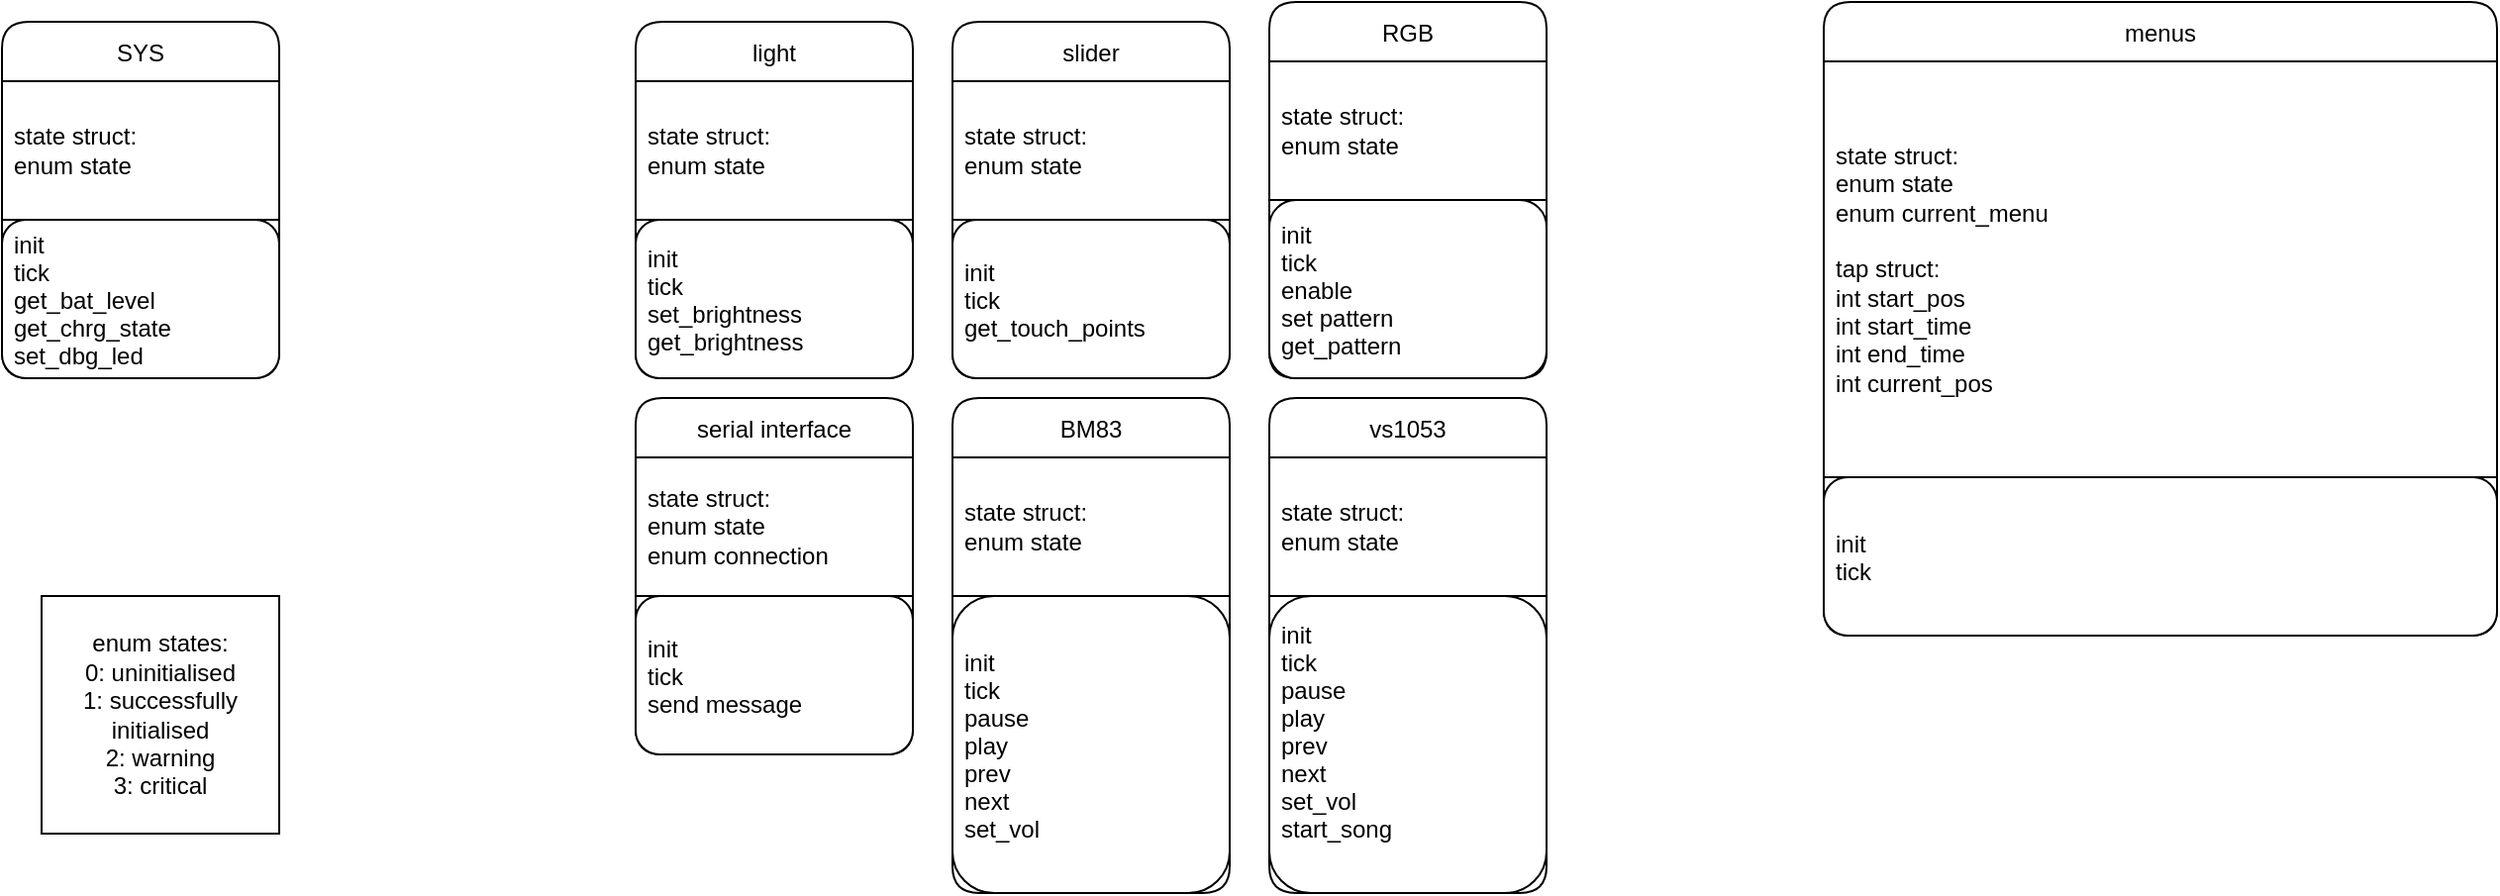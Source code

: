 <mxfile>
    <diagram id="_nHkvcjzQuOdWMBOt9MY" name="Page-1">
        <mxGraphModel dx="1210" dy="785" grid="1" gridSize="10" guides="1" tooltips="1" connect="1" arrows="1" fold="1" page="1" pageScale="1" pageWidth="827" pageHeight="1169" math="0" shadow="0">
            <root>
                <mxCell id="0"/>
                <mxCell id="1" parent="0"/>
                <mxCell id="KVz2f_Uy6OTWhEKi9QGa-11" value="BM83" style="swimlane;fontStyle=0;childLayout=stackLayout;horizontal=1;startSize=30;horizontalStack=0;resizeParent=1;resizeParentMax=0;resizeLast=0;collapsible=1;marginBottom=0;rounded=1;swimlaneFillColor=default;" parent="1" vertex="1">
                    <mxGeometry x="530" y="280" width="140" height="250" as="geometry">
                        <mxRectangle x="540" y="170" width="50" height="30" as="alternateBounds"/>
                    </mxGeometry>
                </mxCell>
                <mxCell id="KVz2f_Uy6OTWhEKi9QGa-12" value="state struct:&lt;br&gt;enum state" style="rounded=0;whiteSpace=wrap;html=1;align=left;spacingLeft=4" parent="KVz2f_Uy6OTWhEKi9QGa-11" vertex="1">
                    <mxGeometry y="30" width="140" height="70" as="geometry"/>
                </mxCell>
                <mxCell id="KVz2f_Uy6OTWhEKi9QGa-13" value="init&#10;tick&#10;pause&#10;play&#10;prev&#10;next&#10;set_vol" style="text;strokeColor=default;fillColor=default;align=left;verticalAlign=middle;spacingLeft=4;spacingRight=4;overflow=hidden;points=[[0,0.5],[1,0.5]];portConstraint=eastwest;rotatable=0;rounded=1;shadow=0;" parent="KVz2f_Uy6OTWhEKi9QGa-11" vertex="1">
                    <mxGeometry y="100" width="140" height="150" as="geometry"/>
                </mxCell>
                <mxCell id="KVz2f_Uy6OTWhEKi9QGa-14" value="enum states:&lt;br&gt;0: uninitialised&lt;br&gt;1: successfully initialised&lt;br&gt;2: warning&lt;br&gt;3: critical" style="rounded=0;whiteSpace=wrap;html=1;" parent="1" vertex="1">
                    <mxGeometry x="70" y="380" width="120" height="120" as="geometry"/>
                </mxCell>
                <mxCell id="KVz2f_Uy6OTWhEKi9QGa-15" value="SYS" style="swimlane;fontStyle=0;childLayout=stackLayout;horizontal=1;startSize=30;horizontalStack=0;resizeParent=1;resizeParentMax=0;resizeLast=0;collapsible=1;marginBottom=0;rounded=1;swimlaneFillColor=default;" parent="1" vertex="1">
                    <mxGeometry x="50" y="90" width="140" height="180" as="geometry">
                        <mxRectangle x="540" y="170" width="50" height="30" as="alternateBounds"/>
                    </mxGeometry>
                </mxCell>
                <mxCell id="KVz2f_Uy6OTWhEKi9QGa-16" value="state struct:&lt;br&gt;enum state" style="rounded=0;whiteSpace=wrap;html=1;align=left;spacingLeft=4" parent="KVz2f_Uy6OTWhEKi9QGa-15" vertex="1">
                    <mxGeometry y="30" width="140" height="70" as="geometry"/>
                </mxCell>
                <mxCell id="KVz2f_Uy6OTWhEKi9QGa-17" value="init&#10;tick&#10;get_bat_level&#10;get_chrg_state&#10;set_dbg_led" style="text;strokeColor=default;fillColor=default;align=left;verticalAlign=middle;spacingLeft=4;spacingRight=4;overflow=hidden;points=[[0,0.5],[1,0.5]];portConstraint=eastwest;rotatable=0;rounded=1;shadow=0;" parent="KVz2f_Uy6OTWhEKi9QGa-15" vertex="1">
                    <mxGeometry y="100" width="140" height="80" as="geometry"/>
                </mxCell>
                <mxCell id="KVz2f_Uy6OTWhEKi9QGa-18" value="light" style="swimlane;fontStyle=0;childLayout=stackLayout;horizontal=1;startSize=30;horizontalStack=0;resizeParent=1;resizeParentMax=0;resizeLast=0;collapsible=1;marginBottom=0;rounded=1;swimlaneFillColor=default;" parent="1" vertex="1">
                    <mxGeometry x="370" y="90" width="140" height="180" as="geometry">
                        <mxRectangle x="540" y="170" width="50" height="30" as="alternateBounds"/>
                    </mxGeometry>
                </mxCell>
                <mxCell id="KVz2f_Uy6OTWhEKi9QGa-19" value="state struct:&lt;br&gt;enum state" style="rounded=0;whiteSpace=wrap;html=1;align=left;spacingLeft=4" parent="KVz2f_Uy6OTWhEKi9QGa-18" vertex="1">
                    <mxGeometry y="30" width="140" height="70" as="geometry"/>
                </mxCell>
                <mxCell id="KVz2f_Uy6OTWhEKi9QGa-20" value="init&#10;tick&#10;set_brightness&#10;get_brightness" style="text;strokeColor=default;fillColor=default;align=left;verticalAlign=middle;spacingLeft=4;spacingRight=4;overflow=hidden;points=[[0,0.5],[1,0.5]];portConstraint=eastwest;rotatable=0;rounded=1;shadow=0;" parent="KVz2f_Uy6OTWhEKi9QGa-18" vertex="1">
                    <mxGeometry y="100" width="140" height="80" as="geometry"/>
                </mxCell>
                <mxCell id="KVz2f_Uy6OTWhEKi9QGa-24" value="vs1053" style="swimlane;fontStyle=0;childLayout=stackLayout;horizontal=1;startSize=30;horizontalStack=0;resizeParent=1;resizeParentMax=0;resizeLast=0;collapsible=1;marginBottom=0;rounded=1;swimlaneFillColor=default;" parent="1" vertex="1">
                    <mxGeometry x="690" y="280" width="140" height="250" as="geometry">
                        <mxRectangle x="540" y="170" width="50" height="30" as="alternateBounds"/>
                    </mxGeometry>
                </mxCell>
                <mxCell id="KVz2f_Uy6OTWhEKi9QGa-25" value="state struct:&lt;br&gt;enum state" style="rounded=0;whiteSpace=wrap;html=1;align=left;spacingLeft=4" parent="KVz2f_Uy6OTWhEKi9QGa-24" vertex="1">
                    <mxGeometry y="30" width="140" height="70" as="geometry"/>
                </mxCell>
                <mxCell id="KVz2f_Uy6OTWhEKi9QGa-26" value="init&#10;tick&#10;pause &#10;play&#10;prev&#10;next&#10;set_vol&#10;start_song&#10;" style="text;strokeColor=default;fillColor=default;align=left;verticalAlign=middle;spacingLeft=4;spacingRight=4;overflow=hidden;points=[[0,0.5],[1,0.5]];portConstraint=eastwest;rotatable=0;rounded=1;shadow=0;" parent="KVz2f_Uy6OTWhEKi9QGa-24" vertex="1">
                    <mxGeometry y="100" width="140" height="150" as="geometry"/>
                </mxCell>
                <mxCell id="KVz2f_Uy6OTWhEKi9QGa-27" value="RGB" style="swimlane;fontStyle=0;childLayout=stackLayout;horizontal=1;startSize=30;horizontalStack=0;resizeParent=1;resizeParentMax=0;resizeLast=0;collapsible=1;marginBottom=0;rounded=1;swimlaneFillColor=default;" parent="1" vertex="1">
                    <mxGeometry x="690" y="80" width="140" height="190" as="geometry">
                        <mxRectangle x="540" y="170" width="50" height="30" as="alternateBounds"/>
                    </mxGeometry>
                </mxCell>
                <mxCell id="KVz2f_Uy6OTWhEKi9QGa-28" value="state struct:&lt;br&gt;enum state" style="rounded=0;whiteSpace=wrap;html=1;align=left;spacingLeft=4" parent="KVz2f_Uy6OTWhEKi9QGa-27" vertex="1">
                    <mxGeometry y="30" width="140" height="70" as="geometry"/>
                </mxCell>
                <mxCell id="KVz2f_Uy6OTWhEKi9QGa-29" value="init&#10;tick&#10;enable&#10;set pattern&#10;get_pattern" style="text;strokeColor=default;fillColor=default;align=left;verticalAlign=middle;spacingLeft=4;spacingRight=4;overflow=hidden;points=[[0,0.5],[1,0.5]];portConstraint=eastwest;rotatable=0;rounded=1;shadow=0;" parent="KVz2f_Uy6OTWhEKi9QGa-27" vertex="1">
                    <mxGeometry y="100" width="140" height="90" as="geometry"/>
                </mxCell>
                <mxCell id="KVz2f_Uy6OTWhEKi9QGa-30" value="menus" style="swimlane;fontStyle=0;childLayout=stackLayout;horizontal=1;startSize=30;horizontalStack=0;resizeParent=1;resizeParentMax=0;resizeLast=0;collapsible=1;marginBottom=0;rounded=1;swimlaneFillColor=default;" parent="1" vertex="1">
                    <mxGeometry x="970" y="80" width="340" height="320" as="geometry">
                        <mxRectangle x="540" y="170" width="50" height="30" as="alternateBounds"/>
                    </mxGeometry>
                </mxCell>
                <mxCell id="KVz2f_Uy6OTWhEKi9QGa-31" value="state struct:&lt;br&gt;enum state&lt;br&gt;enum current_menu&lt;br&gt;&lt;br&gt;tap struct:&lt;br&gt;int start_pos&lt;br&gt;int start_time&lt;br&gt;int end_time&lt;br&gt;int current_pos" style="rounded=0;whiteSpace=wrap;html=1;align=left;spacingLeft=4" parent="KVz2f_Uy6OTWhEKi9QGa-30" vertex="1">
                    <mxGeometry y="30" width="340" height="210" as="geometry"/>
                </mxCell>
                <mxCell id="KVz2f_Uy6OTWhEKi9QGa-32" value="init&#10;tick" style="text;strokeColor=default;fillColor=default;align=left;verticalAlign=middle;spacingLeft=4;spacingRight=4;overflow=hidden;points=[[0,0.5],[1,0.5]];portConstraint=eastwest;rotatable=0;rounded=1;shadow=0;" parent="KVz2f_Uy6OTWhEKi9QGa-30" vertex="1">
                    <mxGeometry y="240" width="340" height="80" as="geometry"/>
                </mxCell>
                <mxCell id="KVz2f_Uy6OTWhEKi9QGa-33" value="slider" style="swimlane;fontStyle=0;childLayout=stackLayout;horizontal=1;startSize=30;horizontalStack=0;resizeParent=1;resizeParentMax=0;resizeLast=0;collapsible=1;marginBottom=0;rounded=1;swimlaneFillColor=default;" parent="1" vertex="1">
                    <mxGeometry x="530" y="90" width="140" height="180" as="geometry">
                        <mxRectangle x="540" y="170" width="50" height="30" as="alternateBounds"/>
                    </mxGeometry>
                </mxCell>
                <mxCell id="KVz2f_Uy6OTWhEKi9QGa-34" value="state struct:&lt;br&gt;enum state" style="rounded=0;whiteSpace=wrap;html=1;align=left;spacingLeft=4" parent="KVz2f_Uy6OTWhEKi9QGa-33" vertex="1">
                    <mxGeometry y="30" width="140" height="70" as="geometry"/>
                </mxCell>
                <mxCell id="KVz2f_Uy6OTWhEKi9QGa-35" value="init&#10;tick&#10;get_touch_points" style="text;strokeColor=default;fillColor=default;align=left;verticalAlign=middle;spacingLeft=4;spacingRight=4;overflow=hidden;points=[[0,0.5],[1,0.5]];portConstraint=eastwest;rotatable=0;rounded=1;shadow=0;" parent="KVz2f_Uy6OTWhEKi9QGa-33" vertex="1">
                    <mxGeometry y="100" width="140" height="80" as="geometry"/>
                </mxCell>
                <mxCell id="KVz2f_Uy6OTWhEKi9QGa-36" value="serial interface" style="swimlane;fontStyle=0;childLayout=stackLayout;horizontal=1;startSize=30;horizontalStack=0;resizeParent=1;resizeParentMax=0;resizeLast=0;collapsible=1;marginBottom=0;rounded=1;swimlaneFillColor=default;" parent="1" vertex="1">
                    <mxGeometry x="370" y="280" width="140" height="180" as="geometry">
                        <mxRectangle x="540" y="170" width="50" height="30" as="alternateBounds"/>
                    </mxGeometry>
                </mxCell>
                <mxCell id="KVz2f_Uy6OTWhEKi9QGa-37" value="state struct:&lt;br&gt;enum state&lt;br&gt;enum connection" style="rounded=0;whiteSpace=wrap;html=1;align=left;spacingLeft=4" parent="KVz2f_Uy6OTWhEKi9QGa-36" vertex="1">
                    <mxGeometry y="30" width="140" height="70" as="geometry"/>
                </mxCell>
                <mxCell id="KVz2f_Uy6OTWhEKi9QGa-38" value="init&#10;tick&#10;send message" style="text;strokeColor=default;fillColor=default;align=left;verticalAlign=middle;spacingLeft=4;spacingRight=4;overflow=hidden;points=[[0,0.5],[1,0.5]];portConstraint=eastwest;rotatable=0;rounded=1;shadow=0;" parent="KVz2f_Uy6OTWhEKi9QGa-36" vertex="1">
                    <mxGeometry y="100" width="140" height="80" as="geometry"/>
                </mxCell>
            </root>
        </mxGraphModel>
    </diagram>
</mxfile>